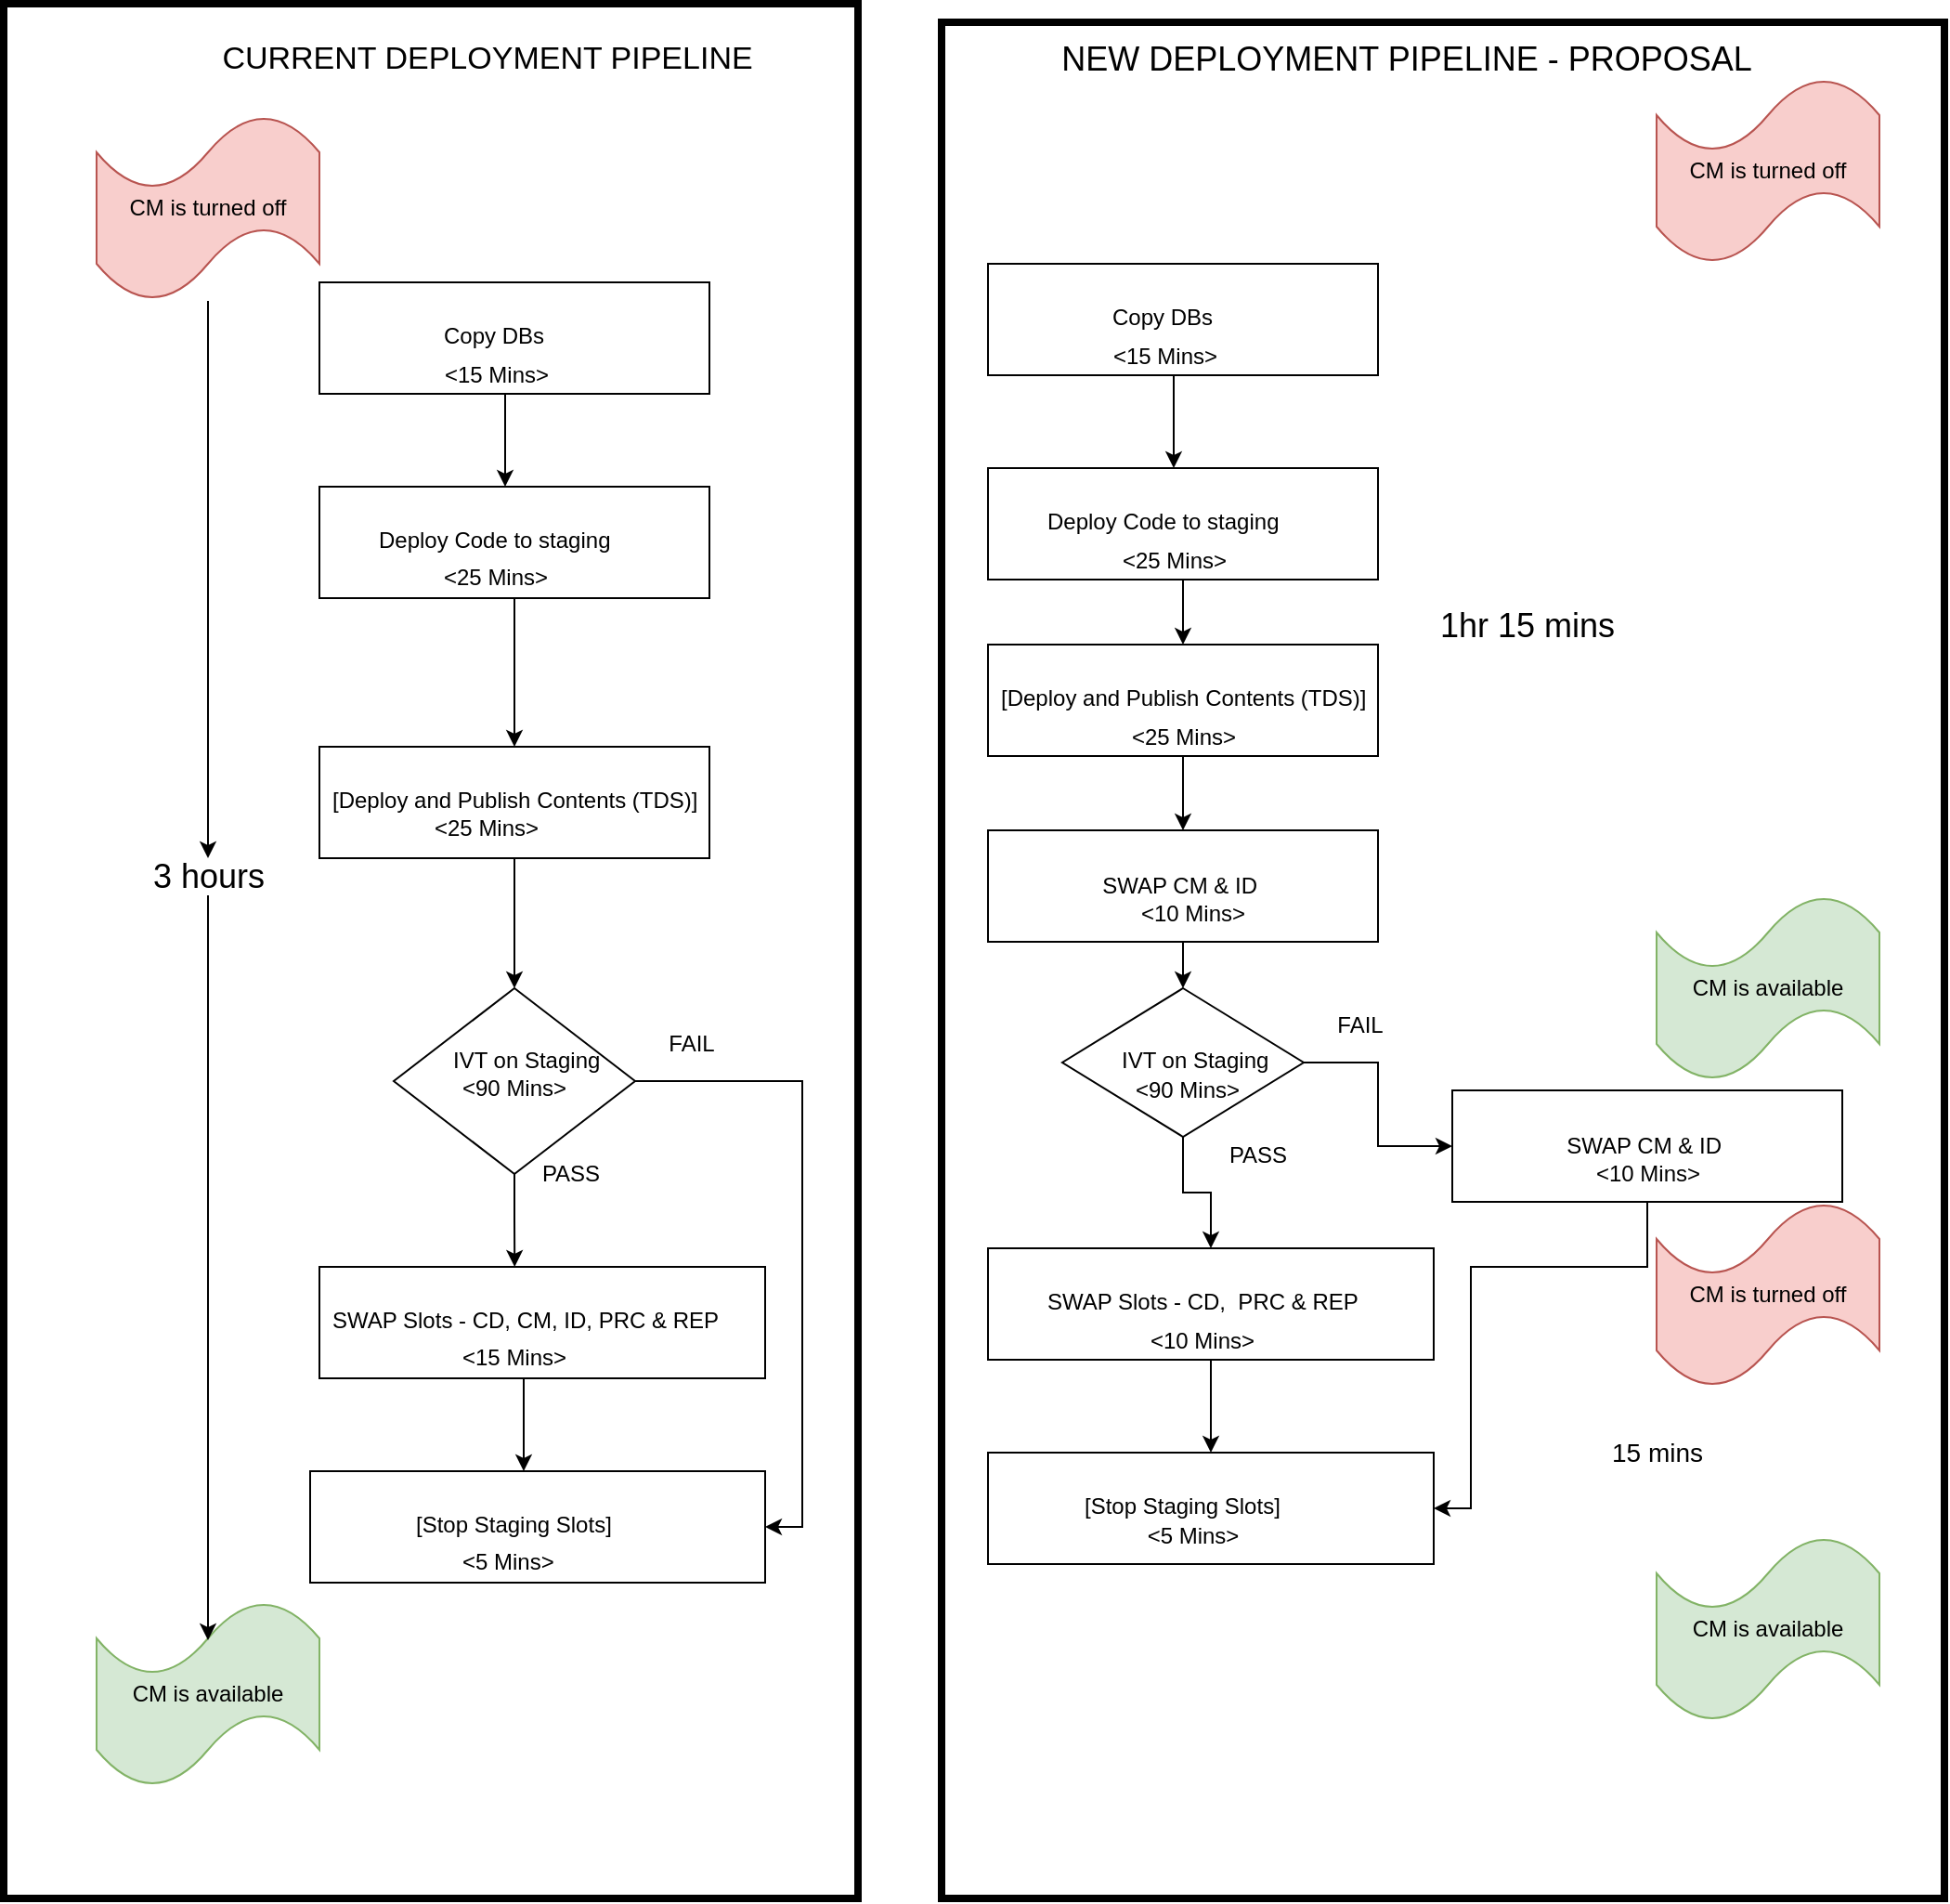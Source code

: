 <mxfile version="12.9.0" type="github"><diagram id="YWJZiRpILqngvTLG_DX_" name="Page-1"><mxGraphModel dx="2512" dy="1872" grid="1" gridSize="10" guides="1" tooltips="1" connect="1" arrows="1" fold="1" page="1" pageScale="1" pageWidth="850" pageHeight="1100" math="0" shadow="0"><root><mxCell id="0"/><mxCell id="1" parent="0"/><mxCell id="3htikQNQWsxINcYV-yaw-112" value="" style="rounded=0;whiteSpace=wrap;html=1;strokeWidth=4;" parent="1" vertex="1"><mxGeometry x="425" width="540" height="1010" as="geometry"/></mxCell><mxCell id="3htikQNQWsxINcYV-yaw-110" value="" style="rounded=0;whiteSpace=wrap;html=1;strokeWidth=4;" parent="1" vertex="1"><mxGeometry x="-80" y="-10" width="460" height="1020" as="geometry"/></mxCell><mxCell id="3htikQNQWsxINcYV-yaw-79" style="edgeStyle=orthogonalEdgeStyle;rounded=0;orthogonalLoop=1;jettySize=auto;html=1;exitX=1;exitY=0.5;exitDx=0;exitDy=0;entryX=1;entryY=0.5;entryDx=0;entryDy=0;" parent="1" source="3htikQNQWsxINcYV-yaw-35" target="3htikQNQWsxINcYV-yaw-33" edge="1"><mxGeometry relative="1" as="geometry"/></mxCell><mxCell id="3htikQNQWsxINcYV-yaw-111" style="edgeStyle=orthogonalEdgeStyle;rounded=0;orthogonalLoop=1;jettySize=auto;html=1;entryX=0.438;entryY=0;entryDx=0;entryDy=0;entryPerimeter=0;" parent="1" source="3htikQNQWsxINcYV-yaw-35" target="3htikQNQWsxINcYV-yaw-29" edge="1"><mxGeometry relative="1" as="geometry"/></mxCell><mxCell id="3htikQNQWsxINcYV-yaw-35" value="" style="rhombus;whiteSpace=wrap;html=1;" parent="1" vertex="1"><mxGeometry x="130" y="520" width="130" height="100" as="geometry"/></mxCell><mxCell id="3htikQNQWsxINcYV-yaw-33" value="" style="rounded=0;whiteSpace=wrap;html=1;" parent="1" vertex="1"><mxGeometry x="85" y="780" width="245" height="60" as="geometry"/></mxCell><mxCell id="3htikQNQWsxINcYV-yaw-36" style="edgeStyle=orthogonalEdgeStyle;rounded=0;orthogonalLoop=1;jettySize=auto;html=1;entryX=0.5;entryY=0;entryDx=0;entryDy=0;" parent="1" source="3htikQNQWsxINcYV-yaw-25" target="3htikQNQWsxINcYV-yaw-35" edge="1"><mxGeometry relative="1" as="geometry"/></mxCell><mxCell id="3htikQNQWsxINcYV-yaw-25" value="" style="rounded=0;whiteSpace=wrap;html=1;" parent="1" vertex="1"><mxGeometry x="90" y="390" width="210" height="60" as="geometry"/></mxCell><mxCell id="3htikQNQWsxINcYV-yaw-24" value="" style="rounded=0;whiteSpace=wrap;html=1;" parent="1" vertex="1"><mxGeometry x="90" y="140" width="210" height="60" as="geometry"/></mxCell><mxCell id="3htikQNQWsxINcYV-yaw-7" value="" style="edgeStyle=orthogonalEdgeStyle;rounded=0;orthogonalLoop=1;jettySize=auto;html=1;" parent="1" edge="1"><mxGeometry relative="1" as="geometry"><mxPoint x="190" y="200" as="sourcePoint"/><mxPoint x="190" y="250" as="targetPoint"/></mxGeometry></mxCell><mxCell id="3htikQNQWsxINcYV-yaw-17" value="Copy DBs" style="text;html=1;" parent="1" vertex="1"><mxGeometry x="155" y="155" width="80" height="30" as="geometry"/></mxCell><mxCell id="3htikQNQWsxINcYV-yaw-19" value="[Deploy and Publish Contents (TDS)]" style="text;html=1;" parent="1" vertex="1"><mxGeometry x="95" y="405" width="220" height="30" as="geometry"/></mxCell><mxCell id="3htikQNQWsxINcYV-yaw-20" value="IVT on Staging" style="text;html=1;" parent="1" vertex="1"><mxGeometry x="160" y="545" width="50" height="30" as="geometry"/></mxCell><mxCell id="3htikQNQWsxINcYV-yaw-22" value="[Stop Staging Slots]" style="text;html=1;" parent="1" vertex="1"><mxGeometry x="140" y="795" width="130" height="30" as="geometry"/></mxCell><mxCell id="3htikQNQWsxINcYV-yaw-26" value="" style="edgeStyle=orthogonalEdgeStyle;rounded=0;orthogonalLoop=1;jettySize=auto;html=1;" parent="1" source="3htikQNQWsxINcYV-yaw-23" target="3htikQNQWsxINcYV-yaw-25" edge="1"><mxGeometry relative="1" as="geometry"/></mxCell><mxCell id="3htikQNQWsxINcYV-yaw-23" value="" style="rounded=0;whiteSpace=wrap;html=1;" parent="1" vertex="1"><mxGeometry x="90" y="250" width="210" height="60" as="geometry"/></mxCell><mxCell id="3htikQNQWsxINcYV-yaw-34" value="" style="edgeStyle=orthogonalEdgeStyle;rounded=0;orthogonalLoop=1;jettySize=auto;html=1;" parent="1" source="3htikQNQWsxINcYV-yaw-29" target="3htikQNQWsxINcYV-yaw-33" edge="1"><mxGeometry relative="1" as="geometry"><Array as="points"><mxPoint x="200" y="760"/><mxPoint x="200" y="760"/></Array></mxGeometry></mxCell><mxCell id="3htikQNQWsxINcYV-yaw-29" value="" style="rounded=0;whiteSpace=wrap;html=1;" parent="1" vertex="1"><mxGeometry x="90" y="670" width="240" height="60" as="geometry"/></mxCell><mxCell id="3htikQNQWsxINcYV-yaw-18" value="Deploy Code to staging" style="text;html=1;" parent="1" vertex="1"><mxGeometry x="120" y="265" width="210" height="30" as="geometry"/></mxCell><mxCell id="3htikQNQWsxINcYV-yaw-32" value="SWAP Slots - CD, CM, ID, PRC &amp;amp; REP&amp;nbsp;" style="text;html=1;" parent="1" vertex="1"><mxGeometry x="95" y="685" width="230" height="30" as="geometry"/></mxCell><mxCell id="3htikQNQWsxINcYV-yaw-40" value="PASS" style="text;html=1;align=center;verticalAlign=middle;resizable=0;points=[];autosize=1;" parent="1" vertex="1"><mxGeometry x="200" y="610" width="50" height="20" as="geometry"/></mxCell><mxCell id="3htikQNQWsxINcYV-yaw-44" value="&lt;font style=&quot;font-size: 17px&quot;&gt;CURRENT DEPLOYMENT PIPELINE&lt;/font&gt;" style="text;html=1;align=center;verticalAlign=middle;resizable=0;points=[];autosize=1;" parent="1" vertex="1"><mxGeometry x="30" y="10" width="300" height="20" as="geometry"/></mxCell><mxCell id="3htikQNQWsxINcYV-yaw-45" value="&amp;lt;15 Mins&amp;gt;" style="text;html=1;align=center;verticalAlign=middle;resizable=0;points=[];autosize=1;" parent="1" vertex="1"><mxGeometry x="150" y="180" width="70" height="20" as="geometry"/></mxCell><mxCell id="3htikQNQWsxINcYV-yaw-46" value="FAIL" style="text;html=1;align=center;verticalAlign=middle;resizable=0;points=[];autosize=1;" parent="1" vertex="1"><mxGeometry x="270" y="540" width="40" height="20" as="geometry"/></mxCell><mxCell id="3htikQNQWsxINcYV-yaw-51" style="edgeStyle=orthogonalEdgeStyle;rounded=0;orthogonalLoop=1;jettySize=auto;html=1;exitX=0.5;exitY=1;exitDx=0;exitDy=0;entryX=0.5;entryY=0;entryDx=0;entryDy=0;" parent="1" source="3htikQNQWsxINcYV-yaw-53" target="3htikQNQWsxINcYV-yaw-66" edge="1"><mxGeometry relative="1" as="geometry"/></mxCell><mxCell id="3htikQNQWsxINcYV-yaw-52" value="" style="edgeStyle=orthogonalEdgeStyle;rounded=0;orthogonalLoop=1;jettySize=auto;html=1;entryX=0;entryY=0.5;entryDx=0;entryDy=0;" parent="1" source="3htikQNQWsxINcYV-yaw-53" target="3htikQNQWsxINcYV-yaw-77" edge="1"><mxGeometry relative="1" as="geometry"><mxPoint x="700" y="550" as="targetPoint"/></mxGeometry></mxCell><mxCell id="3htikQNQWsxINcYV-yaw-53" value="" style="rhombus;whiteSpace=wrap;html=1;" parent="1" vertex="1"><mxGeometry x="490" y="520" width="130" height="80" as="geometry"/></mxCell><mxCell id="3htikQNQWsxINcYV-yaw-54" value="" style="rounded=0;whiteSpace=wrap;html=1;" parent="1" vertex="1"><mxGeometry x="450" y="770" width="240" height="60" as="geometry"/></mxCell><mxCell id="3htikQNQWsxINcYV-yaw-75" value="" style="edgeStyle=orthogonalEdgeStyle;rounded=0;orthogonalLoop=1;jettySize=auto;html=1;" parent="1" source="3htikQNQWsxINcYV-yaw-56" target="3htikQNQWsxINcYV-yaw-74" edge="1"><mxGeometry relative="1" as="geometry"/></mxCell><mxCell id="3htikQNQWsxINcYV-yaw-56" value="" style="rounded=0;whiteSpace=wrap;html=1;" parent="1" vertex="1"><mxGeometry x="450" y="335" width="210" height="60" as="geometry"/></mxCell><mxCell id="3htikQNQWsxINcYV-yaw-76" value="" style="edgeStyle=orthogonalEdgeStyle;rounded=0;orthogonalLoop=1;jettySize=auto;html=1;" parent="1" source="3htikQNQWsxINcYV-yaw-74" target="3htikQNQWsxINcYV-yaw-53" edge="1"><mxGeometry relative="1" as="geometry"/></mxCell><mxCell id="3htikQNQWsxINcYV-yaw-74" value="SWAP CM &amp;amp; ID&amp;nbsp;" style="rounded=0;whiteSpace=wrap;html=1;" parent="1" vertex="1"><mxGeometry x="450" y="435" width="210" height="60" as="geometry"/></mxCell><mxCell id="3htikQNQWsxINcYV-yaw-57" value="" style="rounded=0;whiteSpace=wrap;html=1;" parent="1" vertex="1"><mxGeometry x="450" y="130" width="210" height="60" as="geometry"/></mxCell><mxCell id="3htikQNQWsxINcYV-yaw-58" value="" style="edgeStyle=orthogonalEdgeStyle;rounded=0;orthogonalLoop=1;jettySize=auto;html=1;" parent="1" edge="1"><mxGeometry relative="1" as="geometry"><mxPoint x="550" y="190" as="sourcePoint"/><mxPoint x="550" y="240" as="targetPoint"/></mxGeometry></mxCell><mxCell id="3htikQNQWsxINcYV-yaw-59" value="Copy DBs" style="text;html=1;" parent="1" vertex="1"><mxGeometry x="515" y="145" width="80" height="30" as="geometry"/></mxCell><mxCell id="3htikQNQWsxINcYV-yaw-60" value="[Deploy and Publish Contents (TDS)]" style="text;html=1;" parent="1" vertex="1"><mxGeometry x="455" y="350" width="220" height="30" as="geometry"/></mxCell><mxCell id="3htikQNQWsxINcYV-yaw-61" value="IVT on Staging" style="text;html=1;" parent="1" vertex="1"><mxGeometry x="520" y="545" width="50" height="30" as="geometry"/></mxCell><mxCell id="3htikQNQWsxINcYV-yaw-62" value="[Stop Staging Slots]" style="text;html=1;" parent="1" vertex="1"><mxGeometry x="500" y="785" width="130" height="30" as="geometry"/></mxCell><mxCell id="3htikQNQWsxINcYV-yaw-63" value="" style="edgeStyle=orthogonalEdgeStyle;rounded=0;orthogonalLoop=1;jettySize=auto;html=1;" parent="1" source="3htikQNQWsxINcYV-yaw-64" target="3htikQNQWsxINcYV-yaw-56" edge="1"><mxGeometry relative="1" as="geometry"/></mxCell><mxCell id="3htikQNQWsxINcYV-yaw-64" value="" style="rounded=0;whiteSpace=wrap;html=1;" parent="1" vertex="1"><mxGeometry x="450" y="240" width="210" height="60" as="geometry"/></mxCell><mxCell id="3htikQNQWsxINcYV-yaw-65" value="" style="edgeStyle=orthogonalEdgeStyle;rounded=0;orthogonalLoop=1;jettySize=auto;html=1;" parent="1" source="3htikQNQWsxINcYV-yaw-66" target="3htikQNQWsxINcYV-yaw-54" edge="1"><mxGeometry relative="1" as="geometry"/></mxCell><mxCell id="3htikQNQWsxINcYV-yaw-66" value="" style="rounded=0;whiteSpace=wrap;html=1;" parent="1" vertex="1"><mxGeometry x="450" y="660" width="240" height="60" as="geometry"/></mxCell><mxCell id="3htikQNQWsxINcYV-yaw-67" value="Deploy Code to staging" style="text;html=1;" parent="1" vertex="1"><mxGeometry x="480" y="255" width="210" height="30" as="geometry"/></mxCell><mxCell id="3htikQNQWsxINcYV-yaw-68" value="SWAP Slots - CD,&amp;nbsp; PRC &amp;amp; REP&amp;nbsp;" style="text;html=1;" parent="1" vertex="1"><mxGeometry x="480" y="675" width="230" height="30" as="geometry"/></mxCell><mxCell id="3htikQNQWsxINcYV-yaw-69" value="PASS" style="text;html=1;align=center;verticalAlign=middle;resizable=0;points=[];autosize=1;" parent="1" vertex="1"><mxGeometry x="570" y="600" width="50" height="20" as="geometry"/></mxCell><mxCell id="3htikQNQWsxINcYV-yaw-71" value="&amp;lt;15 Mins&amp;gt;" style="text;html=1;align=center;verticalAlign=middle;resizable=0;points=[];autosize=1;" parent="1" vertex="1"><mxGeometry x="510" y="170" width="70" height="20" as="geometry"/></mxCell><mxCell id="3htikQNQWsxINcYV-yaw-72" value="FAIL" style="text;html=1;align=center;verticalAlign=middle;resizable=0;points=[];autosize=1;" parent="1" vertex="1"><mxGeometry x="630" y="530" width="40" height="20" as="geometry"/></mxCell><mxCell id="3htikQNQWsxINcYV-yaw-73" value="&lt;font style=&quot;font-size: 18px&quot;&gt;NEW DEPLOYMENT PIPELINE - PROPOSAL&lt;/font&gt;" style="text;html=1;align=center;verticalAlign=middle;resizable=0;points=[];autosize=1;" parent="1" vertex="1"><mxGeometry x="480" y="10" width="390" height="20" as="geometry"/></mxCell><mxCell id="3htikQNQWsxINcYV-yaw-78" style="edgeStyle=orthogonalEdgeStyle;rounded=0;orthogonalLoop=1;jettySize=auto;html=1;entryX=1;entryY=0.5;entryDx=0;entryDy=0;" parent="1" source="3htikQNQWsxINcYV-yaw-77" target="3htikQNQWsxINcYV-yaw-54" edge="1"><mxGeometry relative="1" as="geometry"><Array as="points"><mxPoint x="805" y="670"/><mxPoint x="710" y="670"/><mxPoint x="710" y="800"/></Array></mxGeometry></mxCell><mxCell id="3htikQNQWsxINcYV-yaw-77" value="SWAP CM &amp;amp; ID&amp;nbsp;" style="rounded=0;whiteSpace=wrap;html=1;" parent="1" vertex="1"><mxGeometry x="700" y="575" width="210" height="60" as="geometry"/></mxCell><mxCell id="3htikQNQWsxINcYV-yaw-80" value="&amp;lt;25 Mins&amp;gt;" style="text;html=1;" parent="1" vertex="1"><mxGeometry x="155" y="285" width="80" height="30" as="geometry"/></mxCell><mxCell id="3htikQNQWsxINcYV-yaw-81" value="&amp;lt;5 Mins&amp;gt;" style="text;html=1;" parent="1" vertex="1"><mxGeometry x="165" y="815" width="80" height="30" as="geometry"/></mxCell><mxCell id="3htikQNQWsxINcYV-yaw-82" value="&amp;lt;15 Mins&amp;gt;" style="text;html=1;" parent="1" vertex="1"><mxGeometry x="165" y="705" width="80" height="30" as="geometry"/></mxCell><mxCell id="3htikQNQWsxINcYV-yaw-83" value="&amp;lt;90 Mins&amp;gt;" style="text;html=1;" parent="1" vertex="1"><mxGeometry x="165" y="560" width="80" height="30" as="geometry"/></mxCell><mxCell id="3htikQNQWsxINcYV-yaw-84" value="&amp;lt;25 Mins&amp;gt;" style="text;html=1;" parent="1" vertex="1"><mxGeometry x="150" y="420" width="80" height="30" as="geometry"/></mxCell><mxCell id="3htikQNQWsxINcYV-yaw-85" value="&amp;lt;10 Mins&amp;gt;" style="text;html=1;align=center;verticalAlign=middle;resizable=0;points=[];autosize=1;" parent="1" vertex="1"><mxGeometry x="530" y="700" width="70" height="20" as="geometry"/></mxCell><mxCell id="3htikQNQWsxINcYV-yaw-86" value="&amp;lt;90 Mins&amp;gt;" style="text;html=1;align=center;verticalAlign=middle;resizable=0;points=[];autosize=1;" parent="1" vertex="1"><mxGeometry x="522" y="565" width="70" height="20" as="geometry"/></mxCell><mxCell id="3htikQNQWsxINcYV-yaw-87" value="&amp;lt;10 Mins&amp;gt;" style="text;html=1;align=center;verticalAlign=middle;resizable=0;points=[];autosize=1;" parent="1" vertex="1"><mxGeometry x="525" y="470" width="70" height="20" as="geometry"/></mxCell><mxCell id="3htikQNQWsxINcYV-yaw-88" value="&amp;lt;25 Mins&amp;gt;" style="text;html=1;align=center;verticalAlign=middle;resizable=0;points=[];autosize=1;" parent="1" vertex="1"><mxGeometry x="520" y="375" width="70" height="20" as="geometry"/></mxCell><mxCell id="3htikQNQWsxINcYV-yaw-89" value="&amp;lt;25 Mins&amp;gt;" style="text;html=1;align=center;verticalAlign=middle;resizable=0;points=[];autosize=1;" parent="1" vertex="1"><mxGeometry x="515" y="280" width="70" height="20" as="geometry"/></mxCell><mxCell id="3htikQNQWsxINcYV-yaw-90" value="&amp;lt;5 Mins&amp;gt;" style="text;html=1;align=center;verticalAlign=middle;resizable=0;points=[];autosize=1;" parent="1" vertex="1"><mxGeometry x="530" y="805" width="60" height="20" as="geometry"/></mxCell><mxCell id="3htikQNQWsxINcYV-yaw-91" value="&amp;lt;10 Mins&amp;gt;" style="text;html=1;align=center;verticalAlign=middle;resizable=0;points=[];autosize=1;" parent="1" vertex="1"><mxGeometry x="770" y="610" width="70" height="20" as="geometry"/></mxCell><mxCell id="3htikQNQWsxINcYV-yaw-93" value="CM is available" style="shape=tape;whiteSpace=wrap;html=1;fillColor=#d5e8d4;strokeColor=#82b366;" parent="1" vertex="1"><mxGeometry x="-30" y="850" width="120" height="100" as="geometry"/></mxCell><mxCell id="3htikQNQWsxINcYV-yaw-102" style="edgeStyle=orthogonalEdgeStyle;rounded=0;orthogonalLoop=1;jettySize=auto;html=1;entryX=0.5;entryY=0.21;entryDx=0;entryDy=0;entryPerimeter=0;" parent="1" source="3htikQNQWsxINcYV-yaw-103" target="3htikQNQWsxINcYV-yaw-93" edge="1"><mxGeometry relative="1" as="geometry"/></mxCell><mxCell id="3htikQNQWsxINcYV-yaw-94" value="CM is turned off" style="shape=tape;whiteSpace=wrap;html=1;fillColor=#f8cecc;strokeColor=#b85450;" parent="1" vertex="1"><mxGeometry x="-30" y="50" width="120" height="100" as="geometry"/></mxCell><mxCell id="3htikQNQWsxINcYV-yaw-95" value="CM is turned off" style="shape=tape;whiteSpace=wrap;html=1;fillColor=#f8cecc;strokeColor=#b85450;" parent="1" vertex="1"><mxGeometry x="810" y="30" width="120" height="100" as="geometry"/></mxCell><mxCell id="3htikQNQWsxINcYV-yaw-96" value="CM is available" style="shape=tape;whiteSpace=wrap;html=1;fillColor=#d5e8d4;strokeColor=#82b366;" parent="1" vertex="1"><mxGeometry x="810" y="470" width="120" height="100" as="geometry"/></mxCell><mxCell id="3htikQNQWsxINcYV-yaw-103" value="&lt;font style=&quot;font-size: 18px&quot;&gt;3 hours&lt;/font&gt;" style="text;html=1;align=center;verticalAlign=middle;resizable=0;points=[];autosize=1;" parent="1" vertex="1"><mxGeometry x="-10" y="450" width="80" height="20" as="geometry"/></mxCell><mxCell id="3htikQNQWsxINcYV-yaw-104" style="edgeStyle=orthogonalEdgeStyle;rounded=0;orthogonalLoop=1;jettySize=auto;html=1;" parent="1" source="3htikQNQWsxINcYV-yaw-94" target="3htikQNQWsxINcYV-yaw-103" edge="1"><mxGeometry relative="1" as="geometry"><mxPoint x="30" y="150" as="sourcePoint"/><mxPoint x="30" y="840" as="targetPoint"/></mxGeometry></mxCell><mxCell id="3htikQNQWsxINcYV-yaw-101" value="&lt;font style=&quot;font-size: 18px&quot;&gt;1hr 15 mins&lt;/font&gt;" style="text;html=1;align=center;verticalAlign=middle;resizable=0;points=[];autosize=1;strokeWidth=4;" parent="1" vertex="1"><mxGeometry x="685" y="315" width="110" height="20" as="geometry"/></mxCell><mxCell id="3htikQNQWsxINcYV-yaw-106" value="CM is turned off" style="shape=tape;whiteSpace=wrap;html=1;fillColor=#f8cecc;strokeColor=#b85450;" parent="1" vertex="1"><mxGeometry x="810" y="635" width="120" height="100" as="geometry"/></mxCell><mxCell id="3htikQNQWsxINcYV-yaw-107" value="CM is available" style="shape=tape;whiteSpace=wrap;html=1;fillColor=#d5e8d4;strokeColor=#82b366;" parent="1" vertex="1"><mxGeometry x="810" y="815" width="120" height="100" as="geometry"/></mxCell><mxCell id="3htikQNQWsxINcYV-yaw-109" value="&lt;font style=&quot;font-size: 14px&quot;&gt;15 mins&lt;/font&gt;" style="text;html=1;align=center;verticalAlign=middle;resizable=0;points=[];autosize=1;" parent="1" vertex="1"><mxGeometry x="780" y="760" width="60" height="20" as="geometry"/></mxCell></root></mxGraphModel></diagram></mxfile>